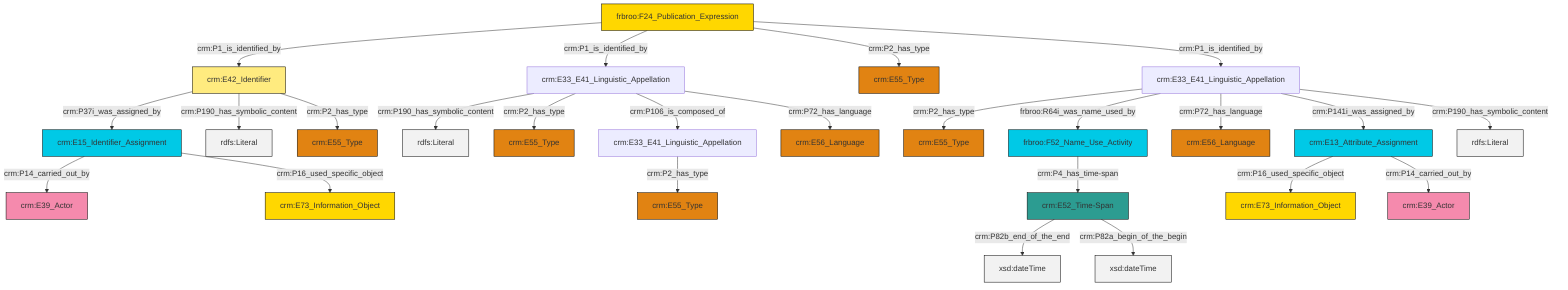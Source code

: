 graph TD
classDef Literal fill:#f2f2f2,stroke:#000000;
classDef CRM_Entity fill:#FFFFFF,stroke:#000000;
classDef Temporal_Entity fill:#00C9E6, stroke:#000000;
classDef Type fill:#E18312, stroke:#000000;
classDef Time-Span fill:#2C9C91, stroke:#000000;
classDef Appellation fill:#FFEB7F, stroke:#000000;
classDef Place fill:#008836, stroke:#000000;
classDef Persistent_Item fill:#B266B2, stroke:#000000;
classDef Conceptual_Object fill:#FFD700, stroke:#000000;
classDef Physical_Thing fill:#D2B48C, stroke:#000000;
classDef Actor fill:#f58aad, stroke:#000000;
classDef PC_Classes fill:#4ce600, stroke:#000000;
classDef Multi fill:#cccccc,stroke:#000000;

0["frbroo:F52_Name_Use_Activity"]:::Temporal_Entity -->|crm:P4_has_time-span| 1["crm:E52_Time-Span"]:::Time-Span
4["crm:E33_E41_Linguistic_Appellation"]:::Default -->|crm:P190_has_symbolic_content| 5[rdfs:Literal]:::Literal
1["crm:E52_Time-Span"]:::Time-Span -->|crm:P82b_end_of_the_end| 12[xsd:dateTime]:::Literal
15["crm:E42_Identifier"]:::Appellation -->|crm:P37i_was_assigned_by| 16["crm:E15_Identifier_Assignment"]:::Temporal_Entity
17["frbroo:F24_Publication_Expression"]:::Conceptual_Object -->|crm:P1_is_identified_by| 15["crm:E42_Identifier"]:::Appellation
10["crm:E33_E41_Linguistic_Appellation"]:::Default -->|crm:P2_has_type| 18["crm:E55_Type"]:::Type
10["crm:E33_E41_Linguistic_Appellation"]:::Default -->|frbroo:R64i_was_name_used_by| 0["frbroo:F52_Name_Use_Activity"]:::Temporal_Entity
16["crm:E15_Identifier_Assignment"]:::Temporal_Entity -->|crm:P14_carried_out_by| 23["crm:E39_Actor"]:::Actor
4["crm:E33_E41_Linguistic_Appellation"]:::Default -->|crm:P2_has_type| 32["crm:E55_Type"]:::Type
15["crm:E42_Identifier"]:::Appellation -->|crm:P190_has_symbolic_content| 36[rdfs:Literal]:::Literal
4["crm:E33_E41_Linguistic_Appellation"]:::Default -->|crm:P106_is_composed_of| 13["crm:E33_E41_Linguistic_Appellation"]:::Default
30["crm:E13_Attribute_Assignment"]:::Temporal_Entity -->|crm:P16_used_specific_object| 37["crm:E73_Information_Object"]:::Conceptual_Object
30["crm:E13_Attribute_Assignment"]:::Temporal_Entity -->|crm:P14_carried_out_by| 21["crm:E39_Actor"]:::Actor
10["crm:E33_E41_Linguistic_Appellation"]:::Default -->|crm:P72_has_language| 19["crm:E56_Language"]:::Type
10["crm:E33_E41_Linguistic_Appellation"]:::Default -->|crm:P141i_was_assigned_by| 30["crm:E13_Attribute_Assignment"]:::Temporal_Entity
4["crm:E33_E41_Linguistic_Appellation"]:::Default -->|crm:P72_has_language| 40["crm:E56_Language"]:::Type
16["crm:E15_Identifier_Assignment"]:::Temporal_Entity -->|crm:P16_used_specific_object| 2["crm:E73_Information_Object"]:::Conceptual_Object
13["crm:E33_E41_Linguistic_Appellation"]:::Default -->|crm:P2_has_type| 27["crm:E55_Type"]:::Type
10["crm:E33_E41_Linguistic_Appellation"]:::Default -->|crm:P190_has_symbolic_content| 44[rdfs:Literal]:::Literal
17["frbroo:F24_Publication_Expression"]:::Conceptual_Object -->|crm:P1_is_identified_by| 4["crm:E33_E41_Linguistic_Appellation"]:::Default
15["crm:E42_Identifier"]:::Appellation -->|crm:P2_has_type| 25["crm:E55_Type"]:::Type
17["frbroo:F24_Publication_Expression"]:::Conceptual_Object -->|crm:P2_has_type| 6["crm:E55_Type"]:::Type
1["crm:E52_Time-Span"]:::Time-Span -->|crm:P82a_begin_of_the_begin| 46[xsd:dateTime]:::Literal
17["frbroo:F24_Publication_Expression"]:::Conceptual_Object -->|crm:P1_is_identified_by| 10["crm:E33_E41_Linguistic_Appellation"]:::Default